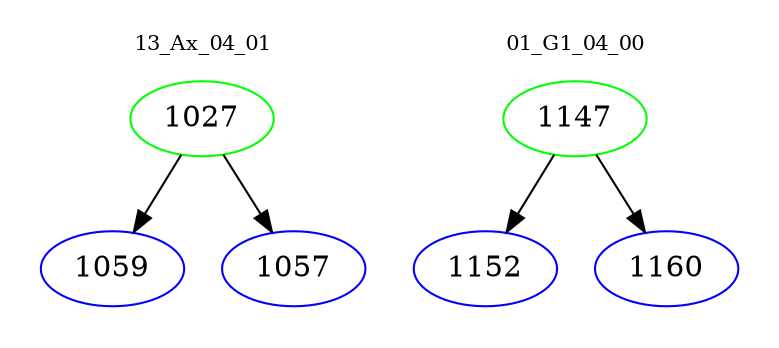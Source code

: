 digraph{
subgraph cluster_0 {
color = white
label = "13_Ax_04_01";
fontsize=10;
T0_1027 [label="1027", color="green"]
T0_1027 -> T0_1059 [color="black"]
T0_1059 [label="1059", color="blue"]
T0_1027 -> T0_1057 [color="black"]
T0_1057 [label="1057", color="blue"]
}
subgraph cluster_1 {
color = white
label = "01_G1_04_00";
fontsize=10;
T1_1147 [label="1147", color="green"]
T1_1147 -> T1_1152 [color="black"]
T1_1152 [label="1152", color="blue"]
T1_1147 -> T1_1160 [color="black"]
T1_1160 [label="1160", color="blue"]
}
}
